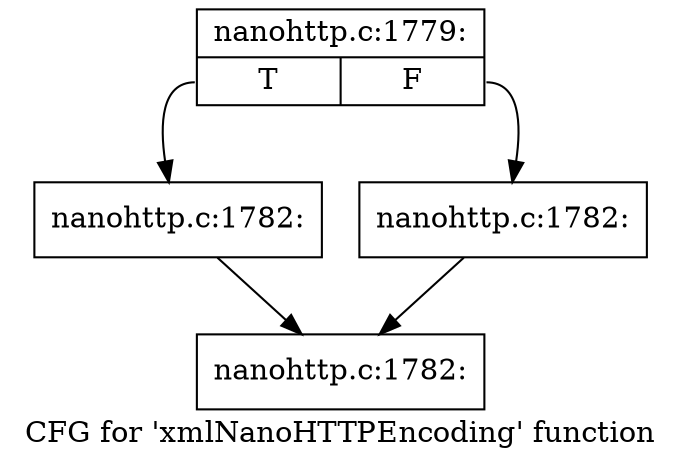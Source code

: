 digraph "CFG for 'xmlNanoHTTPEncoding' function" {
	label="CFG for 'xmlNanoHTTPEncoding' function";

	Node0x4437770 [shape=record,label="{nanohttp.c:1779:|{<s0>T|<s1>F}}"];
	Node0x4437770:s0 -> Node0x4437720;
	Node0x4437770:s1 -> Node0x4435d00;
	Node0x4437720 [shape=record,label="{nanohttp.c:1782:}"];
	Node0x4437720 -> Node0x4435d50;
	Node0x4435d00 [shape=record,label="{nanohttp.c:1782:}"];
	Node0x4435d00 -> Node0x4435d50;
	Node0x4435d50 [shape=record,label="{nanohttp.c:1782:}"];
}
